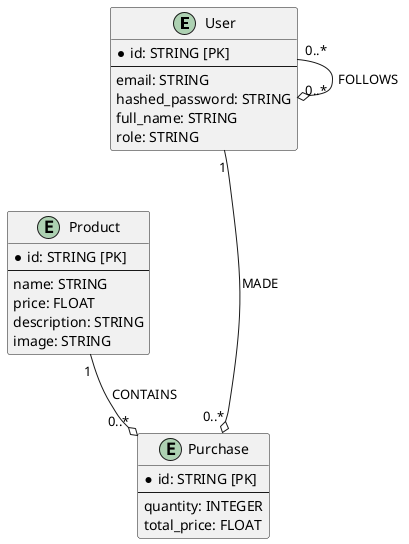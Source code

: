 @startuml

entity User {
    *id: STRING [PK]
    --
    email: STRING
    hashed_password: STRING
    full_name: STRING
    role: STRING
}

entity Product {
    *id: STRING [PK]
    --
    name: STRING
    price: FLOAT
    description: STRING
    image: STRING
}

entity Purchase {
    *id: STRING [PK]
    --
    quantity: INTEGER
    total_price: FLOAT
}

User -[hidden]-> Product
User -[hidden]-> Purchase

User "1" --o "0..*" Purchase : "MADE"
Product "1" --o "0..*" Purchase : "CONTAINS"

User "0..*" --o "0..*" User : "FOLLOWS"

@enduml